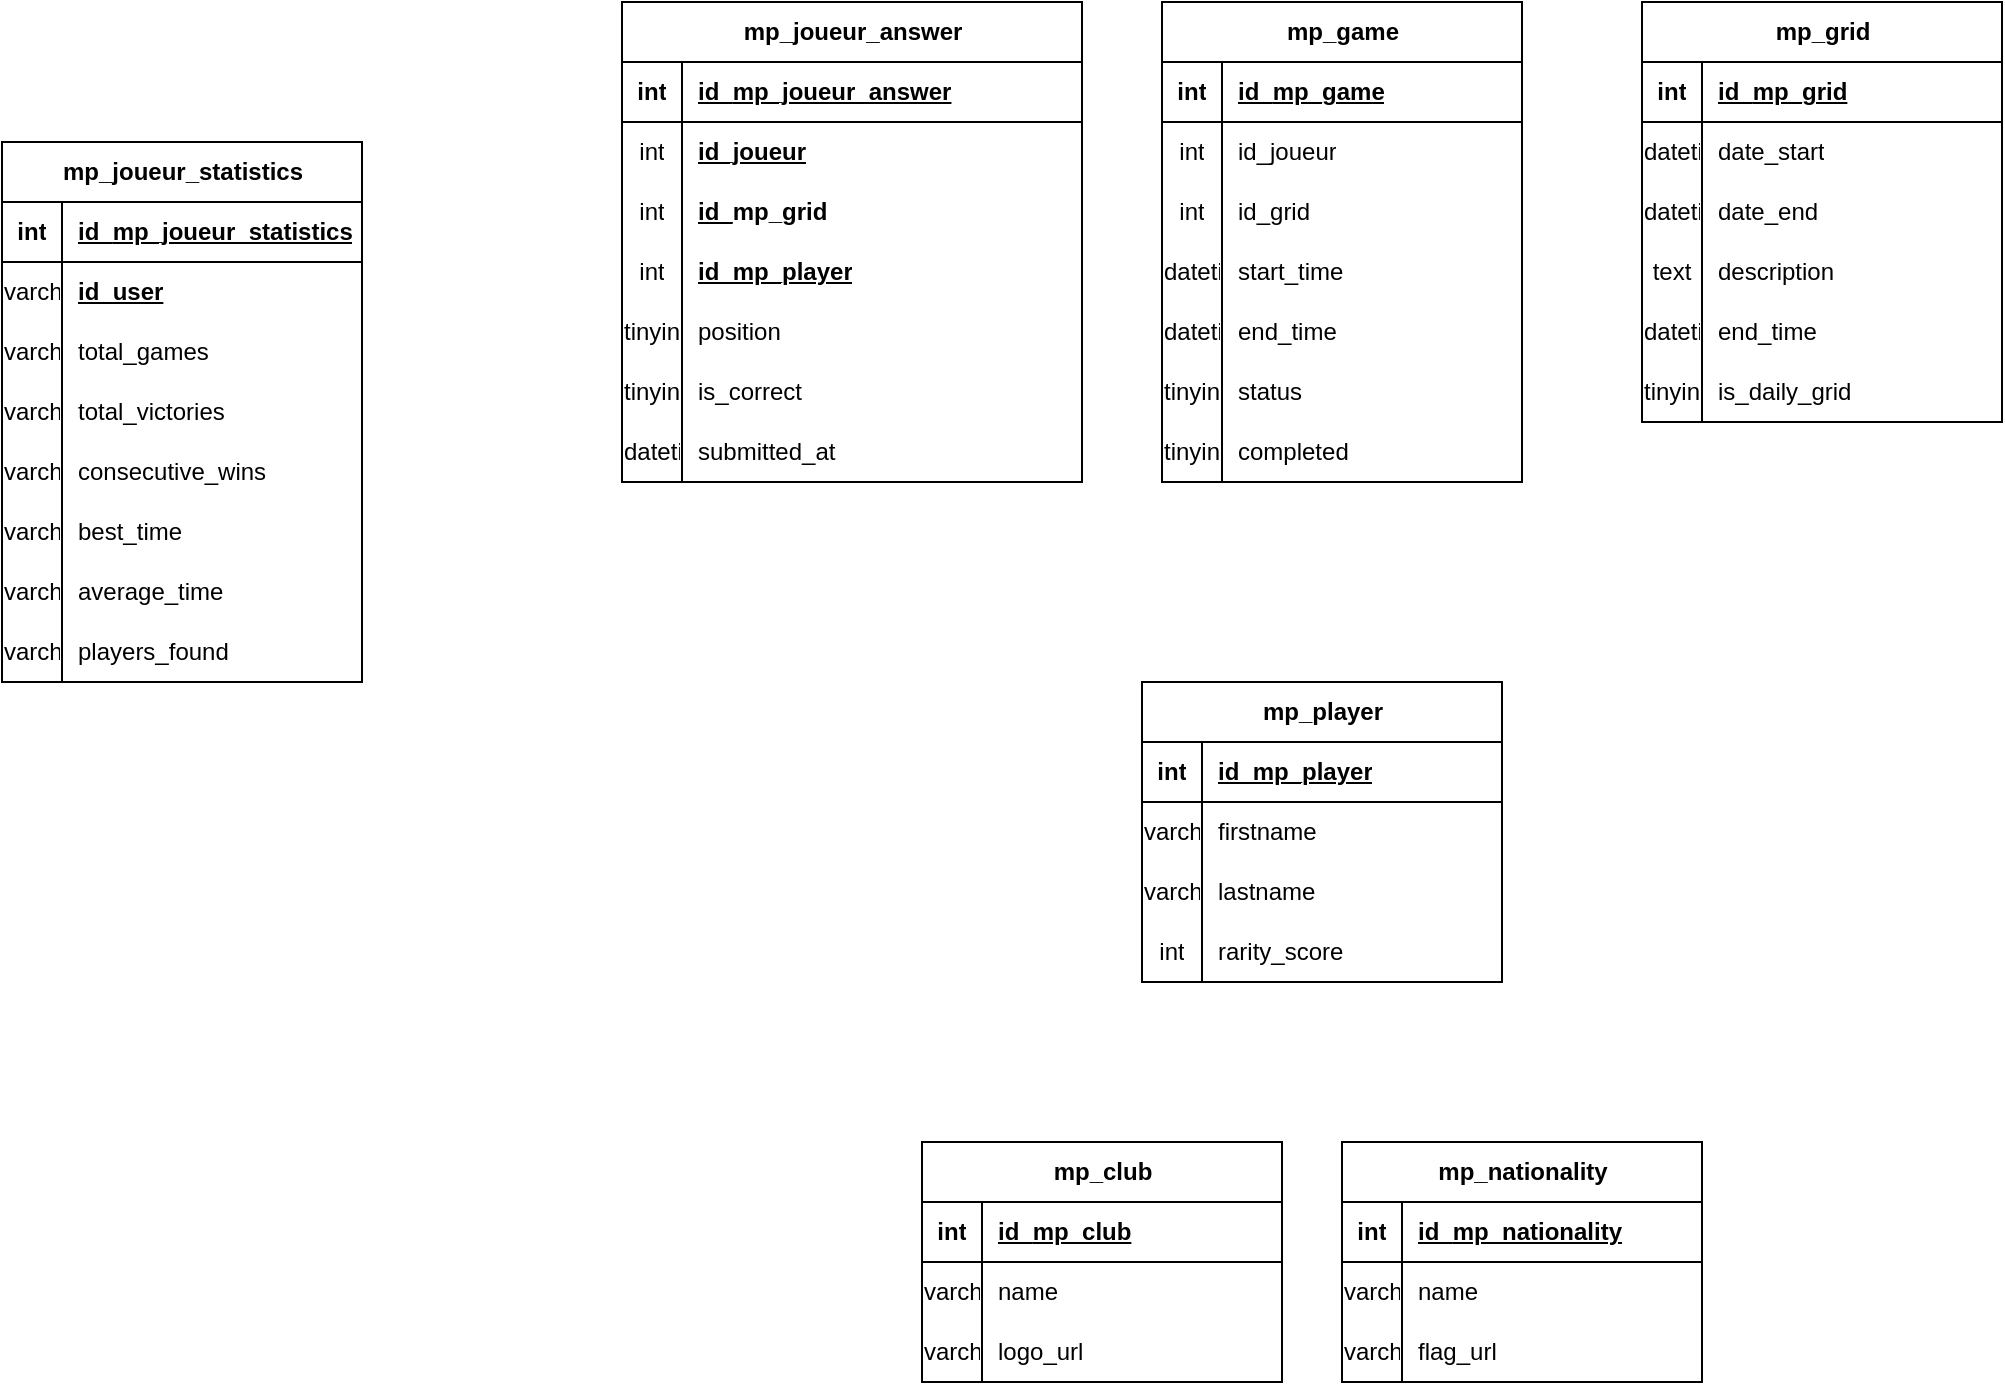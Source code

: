 <mxfile version="24.7.13">
  <diagram name="Page-1" id="q24-jg12IHlwKPN1F_l3">
    <mxGraphModel dx="2274" dy="2014" grid="1" gridSize="10" guides="1" tooltips="1" connect="1" arrows="1" fold="1" page="1" pageScale="1" pageWidth="827" pageHeight="1169" math="0" shadow="0">
      <root>
        <mxCell id="0" />
        <mxCell id="1" parent="0" />
        <mxCell id="ANk4Lu8roo9FtGZtijFO-15" value="mp_player" style="shape=table;startSize=30;container=1;collapsible=1;childLayout=tableLayout;fixedRows=1;rowLines=0;fontStyle=1;align=center;resizeLast=1;html=1;" parent="1" vertex="1">
          <mxGeometry x="190" y="190" width="180" height="150" as="geometry">
            <mxRectangle x="140" y="170" width="70" height="30" as="alternateBounds" />
          </mxGeometry>
        </mxCell>
        <mxCell id="ANk4Lu8roo9FtGZtijFO-16" value="" style="shape=tableRow;horizontal=0;startSize=0;swimlaneHead=0;swimlaneBody=0;fillColor=none;collapsible=0;dropTarget=0;points=[[0,0.5],[1,0.5]];portConstraint=eastwest;top=0;left=0;right=0;bottom=1;" parent="ANk4Lu8roo9FtGZtijFO-15" vertex="1">
          <mxGeometry y="30" width="180" height="30" as="geometry" />
        </mxCell>
        <mxCell id="ANk4Lu8roo9FtGZtijFO-17" value="int" style="shape=partialRectangle;connectable=0;fillColor=none;top=0;left=0;bottom=0;right=0;fontStyle=1;overflow=hidden;whiteSpace=wrap;html=1;" parent="ANk4Lu8roo9FtGZtijFO-16" vertex="1">
          <mxGeometry width="30" height="30" as="geometry">
            <mxRectangle width="30" height="30" as="alternateBounds" />
          </mxGeometry>
        </mxCell>
        <mxCell id="ANk4Lu8roo9FtGZtijFO-18" value="id_mp_player" style="shape=partialRectangle;connectable=0;fillColor=none;top=0;left=0;bottom=0;right=0;align=left;spacingLeft=6;fontStyle=5;overflow=hidden;whiteSpace=wrap;html=1;" parent="ANk4Lu8roo9FtGZtijFO-16" vertex="1">
          <mxGeometry x="30" width="150" height="30" as="geometry">
            <mxRectangle width="150" height="30" as="alternateBounds" />
          </mxGeometry>
        </mxCell>
        <mxCell id="ANk4Lu8roo9FtGZtijFO-19" value="" style="shape=tableRow;horizontal=0;startSize=0;swimlaneHead=0;swimlaneBody=0;fillColor=none;collapsible=0;dropTarget=0;points=[[0,0.5],[1,0.5]];portConstraint=eastwest;top=0;left=0;right=0;bottom=0;" parent="ANk4Lu8roo9FtGZtijFO-15" vertex="1">
          <mxGeometry y="60" width="180" height="30" as="geometry" />
        </mxCell>
        <mxCell id="ANk4Lu8roo9FtGZtijFO-20" value="varchar" style="shape=partialRectangle;connectable=0;fillColor=none;top=0;left=0;bottom=0;right=0;editable=1;overflow=hidden;whiteSpace=wrap;html=1;" parent="ANk4Lu8roo9FtGZtijFO-19" vertex="1">
          <mxGeometry width="30" height="30" as="geometry">
            <mxRectangle width="30" height="30" as="alternateBounds" />
          </mxGeometry>
        </mxCell>
        <mxCell id="ANk4Lu8roo9FtGZtijFO-21" value="firstname" style="shape=partialRectangle;connectable=0;fillColor=none;top=0;left=0;bottom=0;right=0;align=left;spacingLeft=6;overflow=hidden;whiteSpace=wrap;html=1;" parent="ANk4Lu8roo9FtGZtijFO-19" vertex="1">
          <mxGeometry x="30" width="150" height="30" as="geometry">
            <mxRectangle width="150" height="30" as="alternateBounds" />
          </mxGeometry>
        </mxCell>
        <mxCell id="ANk4Lu8roo9FtGZtijFO-22" value="" style="shape=tableRow;horizontal=0;startSize=0;swimlaneHead=0;swimlaneBody=0;fillColor=none;collapsible=0;dropTarget=0;points=[[0,0.5],[1,0.5]];portConstraint=eastwest;top=0;left=0;right=0;bottom=0;" parent="ANk4Lu8roo9FtGZtijFO-15" vertex="1">
          <mxGeometry y="90" width="180" height="30" as="geometry" />
        </mxCell>
        <mxCell id="ANk4Lu8roo9FtGZtijFO-23" value="varchar" style="shape=partialRectangle;connectable=0;fillColor=none;top=0;left=0;bottom=0;right=0;editable=1;overflow=hidden;whiteSpace=wrap;html=1;" parent="ANk4Lu8roo9FtGZtijFO-22" vertex="1">
          <mxGeometry width="30" height="30" as="geometry">
            <mxRectangle width="30" height="30" as="alternateBounds" />
          </mxGeometry>
        </mxCell>
        <mxCell id="ANk4Lu8roo9FtGZtijFO-24" value="lastname" style="shape=partialRectangle;connectable=0;fillColor=none;top=0;left=0;bottom=0;right=0;align=left;spacingLeft=6;overflow=hidden;whiteSpace=wrap;html=1;" parent="ANk4Lu8roo9FtGZtijFO-22" vertex="1">
          <mxGeometry x="30" width="150" height="30" as="geometry">
            <mxRectangle width="150" height="30" as="alternateBounds" />
          </mxGeometry>
        </mxCell>
        <mxCell id="ANk4Lu8roo9FtGZtijFO-25" value="" style="shape=tableRow;horizontal=0;startSize=0;swimlaneHead=0;swimlaneBody=0;fillColor=none;collapsible=0;dropTarget=0;points=[[0,0.5],[1,0.5]];portConstraint=eastwest;top=0;left=0;right=0;bottom=0;" parent="ANk4Lu8roo9FtGZtijFO-15" vertex="1">
          <mxGeometry y="120" width="180" height="30" as="geometry" />
        </mxCell>
        <mxCell id="ANk4Lu8roo9FtGZtijFO-26" value="int" style="shape=partialRectangle;connectable=0;fillColor=none;top=0;left=0;bottom=0;right=0;editable=1;overflow=hidden;whiteSpace=wrap;html=1;" parent="ANk4Lu8roo9FtGZtijFO-25" vertex="1">
          <mxGeometry width="30" height="30" as="geometry">
            <mxRectangle width="30" height="30" as="alternateBounds" />
          </mxGeometry>
        </mxCell>
        <mxCell id="ANk4Lu8roo9FtGZtijFO-27" value="rarity_score" style="shape=partialRectangle;connectable=0;fillColor=none;top=0;left=0;bottom=0;right=0;align=left;spacingLeft=6;overflow=hidden;whiteSpace=wrap;html=1;" parent="ANk4Lu8roo9FtGZtijFO-25" vertex="1">
          <mxGeometry x="30" width="150" height="30" as="geometry">
            <mxRectangle width="150" height="30" as="alternateBounds" />
          </mxGeometry>
        </mxCell>
        <mxCell id="ANk4Lu8roo9FtGZtijFO-28" value="mp_club" style="shape=table;startSize=30;container=1;collapsible=1;childLayout=tableLayout;fixedRows=1;rowLines=0;fontStyle=1;align=center;resizeLast=1;html=1;" parent="1" vertex="1">
          <mxGeometry x="80" y="420" width="180" height="120" as="geometry">
            <mxRectangle x="140" y="170" width="70" height="30" as="alternateBounds" />
          </mxGeometry>
        </mxCell>
        <mxCell id="ANk4Lu8roo9FtGZtijFO-29" value="" style="shape=tableRow;horizontal=0;startSize=0;swimlaneHead=0;swimlaneBody=0;fillColor=none;collapsible=0;dropTarget=0;points=[[0,0.5],[1,0.5]];portConstraint=eastwest;top=0;left=0;right=0;bottom=1;" parent="ANk4Lu8roo9FtGZtijFO-28" vertex="1">
          <mxGeometry y="30" width="180" height="30" as="geometry" />
        </mxCell>
        <mxCell id="ANk4Lu8roo9FtGZtijFO-30" value="int" style="shape=partialRectangle;connectable=0;fillColor=none;top=0;left=0;bottom=0;right=0;fontStyle=1;overflow=hidden;whiteSpace=wrap;html=1;" parent="ANk4Lu8roo9FtGZtijFO-29" vertex="1">
          <mxGeometry width="30" height="30" as="geometry">
            <mxRectangle width="30" height="30" as="alternateBounds" />
          </mxGeometry>
        </mxCell>
        <mxCell id="ANk4Lu8roo9FtGZtijFO-31" value="id_&lt;span style=&quot;text-align: center; text-wrap: nowrap;&quot;&gt;mp_club&lt;/span&gt;" style="shape=partialRectangle;connectable=0;fillColor=none;top=0;left=0;bottom=0;right=0;align=left;spacingLeft=6;fontStyle=5;overflow=hidden;whiteSpace=wrap;html=1;" parent="ANk4Lu8roo9FtGZtijFO-29" vertex="1">
          <mxGeometry x="30" width="150" height="30" as="geometry">
            <mxRectangle width="150" height="30" as="alternateBounds" />
          </mxGeometry>
        </mxCell>
        <mxCell id="ANk4Lu8roo9FtGZtijFO-32" value="" style="shape=tableRow;horizontal=0;startSize=0;swimlaneHead=0;swimlaneBody=0;fillColor=none;collapsible=0;dropTarget=0;points=[[0,0.5],[1,0.5]];portConstraint=eastwest;top=0;left=0;right=0;bottom=0;" parent="ANk4Lu8roo9FtGZtijFO-28" vertex="1">
          <mxGeometry y="60" width="180" height="30" as="geometry" />
        </mxCell>
        <mxCell id="ANk4Lu8roo9FtGZtijFO-33" value="varchar" style="shape=partialRectangle;connectable=0;fillColor=none;top=0;left=0;bottom=0;right=0;editable=1;overflow=hidden;whiteSpace=wrap;html=1;" parent="ANk4Lu8roo9FtGZtijFO-32" vertex="1">
          <mxGeometry width="30" height="30" as="geometry">
            <mxRectangle width="30" height="30" as="alternateBounds" />
          </mxGeometry>
        </mxCell>
        <mxCell id="ANk4Lu8roo9FtGZtijFO-34" value="name" style="shape=partialRectangle;connectable=0;fillColor=none;top=0;left=0;bottom=0;right=0;align=left;spacingLeft=6;overflow=hidden;whiteSpace=wrap;html=1;" parent="ANk4Lu8roo9FtGZtijFO-32" vertex="1">
          <mxGeometry x="30" width="150" height="30" as="geometry">
            <mxRectangle width="150" height="30" as="alternateBounds" />
          </mxGeometry>
        </mxCell>
        <mxCell id="ANk4Lu8roo9FtGZtijFO-35" value="" style="shape=tableRow;horizontal=0;startSize=0;swimlaneHead=0;swimlaneBody=0;fillColor=none;collapsible=0;dropTarget=0;points=[[0,0.5],[1,0.5]];portConstraint=eastwest;top=0;left=0;right=0;bottom=0;" parent="ANk4Lu8roo9FtGZtijFO-28" vertex="1">
          <mxGeometry y="90" width="180" height="30" as="geometry" />
        </mxCell>
        <mxCell id="ANk4Lu8roo9FtGZtijFO-36" value="varchar" style="shape=partialRectangle;connectable=0;fillColor=none;top=0;left=0;bottom=0;right=0;editable=1;overflow=hidden;whiteSpace=wrap;html=1;" parent="ANk4Lu8roo9FtGZtijFO-35" vertex="1">
          <mxGeometry width="30" height="30" as="geometry">
            <mxRectangle width="30" height="30" as="alternateBounds" />
          </mxGeometry>
        </mxCell>
        <mxCell id="ANk4Lu8roo9FtGZtijFO-37" value="logo_url" style="shape=partialRectangle;connectable=0;fillColor=none;top=0;left=0;bottom=0;right=0;align=left;spacingLeft=6;overflow=hidden;whiteSpace=wrap;html=1;" parent="ANk4Lu8roo9FtGZtijFO-35" vertex="1">
          <mxGeometry x="30" width="150" height="30" as="geometry">
            <mxRectangle width="150" height="30" as="alternateBounds" />
          </mxGeometry>
        </mxCell>
        <mxCell id="ANk4Lu8roo9FtGZtijFO-41" value="mp_nationality" style="shape=table;startSize=30;container=1;collapsible=1;childLayout=tableLayout;fixedRows=1;rowLines=0;fontStyle=1;align=center;resizeLast=1;html=1;" parent="1" vertex="1">
          <mxGeometry x="290" y="420" width="180" height="120" as="geometry">
            <mxRectangle x="140" y="170" width="70" height="30" as="alternateBounds" />
          </mxGeometry>
        </mxCell>
        <mxCell id="ANk4Lu8roo9FtGZtijFO-42" value="" style="shape=tableRow;horizontal=0;startSize=0;swimlaneHead=0;swimlaneBody=0;fillColor=none;collapsible=0;dropTarget=0;points=[[0,0.5],[1,0.5]];portConstraint=eastwest;top=0;left=0;right=0;bottom=1;" parent="ANk4Lu8roo9FtGZtijFO-41" vertex="1">
          <mxGeometry y="30" width="180" height="30" as="geometry" />
        </mxCell>
        <mxCell id="ANk4Lu8roo9FtGZtijFO-43" value="int" style="shape=partialRectangle;connectable=0;fillColor=none;top=0;left=0;bottom=0;right=0;fontStyle=1;overflow=hidden;whiteSpace=wrap;html=1;" parent="ANk4Lu8roo9FtGZtijFO-42" vertex="1">
          <mxGeometry width="30" height="30" as="geometry">
            <mxRectangle width="30" height="30" as="alternateBounds" />
          </mxGeometry>
        </mxCell>
        <mxCell id="ANk4Lu8roo9FtGZtijFO-44" value="id_&lt;span style=&quot;text-align: center; text-wrap: nowrap;&quot;&gt;mp_nationality&lt;/span&gt;" style="shape=partialRectangle;connectable=0;fillColor=none;top=0;left=0;bottom=0;right=0;align=left;spacingLeft=6;fontStyle=5;overflow=hidden;whiteSpace=wrap;html=1;" parent="ANk4Lu8roo9FtGZtijFO-42" vertex="1">
          <mxGeometry x="30" width="150" height="30" as="geometry">
            <mxRectangle width="150" height="30" as="alternateBounds" />
          </mxGeometry>
        </mxCell>
        <mxCell id="ANk4Lu8roo9FtGZtijFO-45" value="" style="shape=tableRow;horizontal=0;startSize=0;swimlaneHead=0;swimlaneBody=0;fillColor=none;collapsible=0;dropTarget=0;points=[[0,0.5],[1,0.5]];portConstraint=eastwest;top=0;left=0;right=0;bottom=0;" parent="ANk4Lu8roo9FtGZtijFO-41" vertex="1">
          <mxGeometry y="60" width="180" height="30" as="geometry" />
        </mxCell>
        <mxCell id="ANk4Lu8roo9FtGZtijFO-46" value="varchar" style="shape=partialRectangle;connectable=0;fillColor=none;top=0;left=0;bottom=0;right=0;editable=1;overflow=hidden;whiteSpace=wrap;html=1;" parent="ANk4Lu8roo9FtGZtijFO-45" vertex="1">
          <mxGeometry width="30" height="30" as="geometry">
            <mxRectangle width="30" height="30" as="alternateBounds" />
          </mxGeometry>
        </mxCell>
        <mxCell id="ANk4Lu8roo9FtGZtijFO-47" value="name" style="shape=partialRectangle;connectable=0;fillColor=none;top=0;left=0;bottom=0;right=0;align=left;spacingLeft=6;overflow=hidden;whiteSpace=wrap;html=1;" parent="ANk4Lu8roo9FtGZtijFO-45" vertex="1">
          <mxGeometry x="30" width="150" height="30" as="geometry">
            <mxRectangle width="150" height="30" as="alternateBounds" />
          </mxGeometry>
        </mxCell>
        <mxCell id="ANk4Lu8roo9FtGZtijFO-48" value="" style="shape=tableRow;horizontal=0;startSize=0;swimlaneHead=0;swimlaneBody=0;fillColor=none;collapsible=0;dropTarget=0;points=[[0,0.5],[1,0.5]];portConstraint=eastwest;top=0;left=0;right=0;bottom=0;" parent="ANk4Lu8roo9FtGZtijFO-41" vertex="1">
          <mxGeometry y="90" width="180" height="30" as="geometry" />
        </mxCell>
        <mxCell id="ANk4Lu8roo9FtGZtijFO-49" value="varchar" style="shape=partialRectangle;connectable=0;fillColor=none;top=0;left=0;bottom=0;right=0;editable=1;overflow=hidden;whiteSpace=wrap;html=1;" parent="ANk4Lu8roo9FtGZtijFO-48" vertex="1">
          <mxGeometry width="30" height="30" as="geometry">
            <mxRectangle width="30" height="30" as="alternateBounds" />
          </mxGeometry>
        </mxCell>
        <mxCell id="ANk4Lu8roo9FtGZtijFO-50" value="flag_url" style="shape=partialRectangle;connectable=0;fillColor=none;top=0;left=0;bottom=0;right=0;align=left;spacingLeft=6;overflow=hidden;whiteSpace=wrap;html=1;" parent="ANk4Lu8roo9FtGZtijFO-48" vertex="1">
          <mxGeometry x="30" width="150" height="30" as="geometry">
            <mxRectangle width="150" height="30" as="alternateBounds" />
          </mxGeometry>
        </mxCell>
        <mxCell id="ANk4Lu8roo9FtGZtijFO-51" value="mp_game" style="shape=table;startSize=30;container=1;collapsible=1;childLayout=tableLayout;fixedRows=1;rowLines=0;fontStyle=1;align=center;resizeLast=1;html=1;" parent="1" vertex="1">
          <mxGeometry x="200" y="-150" width="180" height="240" as="geometry">
            <mxRectangle x="140" y="170" width="70" height="30" as="alternateBounds" />
          </mxGeometry>
        </mxCell>
        <mxCell id="ANk4Lu8roo9FtGZtijFO-52" value="" style="shape=tableRow;horizontal=0;startSize=0;swimlaneHead=0;swimlaneBody=0;fillColor=none;collapsible=0;dropTarget=0;points=[[0,0.5],[1,0.5]];portConstraint=eastwest;top=0;left=0;right=0;bottom=1;" parent="ANk4Lu8roo9FtGZtijFO-51" vertex="1">
          <mxGeometry y="30" width="180" height="30" as="geometry" />
        </mxCell>
        <mxCell id="ANk4Lu8roo9FtGZtijFO-53" value="int" style="shape=partialRectangle;connectable=0;fillColor=none;top=0;left=0;bottom=0;right=0;fontStyle=1;overflow=hidden;whiteSpace=wrap;html=1;" parent="ANk4Lu8roo9FtGZtijFO-52" vertex="1">
          <mxGeometry width="30" height="30" as="geometry">
            <mxRectangle width="30" height="30" as="alternateBounds" />
          </mxGeometry>
        </mxCell>
        <mxCell id="ANk4Lu8roo9FtGZtijFO-54" value="id_&lt;span style=&quot;text-align: center; text-wrap: nowrap;&quot;&gt;mp_game&lt;/span&gt;" style="shape=partialRectangle;connectable=0;fillColor=none;top=0;left=0;bottom=0;right=0;align=left;spacingLeft=6;fontStyle=5;overflow=hidden;whiteSpace=wrap;html=1;" parent="ANk4Lu8roo9FtGZtijFO-52" vertex="1">
          <mxGeometry x="30" width="150" height="30" as="geometry">
            <mxRectangle width="150" height="30" as="alternateBounds" />
          </mxGeometry>
        </mxCell>
        <mxCell id="ANk4Lu8roo9FtGZtijFO-55" value="" style="shape=tableRow;horizontal=0;startSize=0;swimlaneHead=0;swimlaneBody=0;fillColor=none;collapsible=0;dropTarget=0;points=[[0,0.5],[1,0.5]];portConstraint=eastwest;top=0;left=0;right=0;bottom=0;" parent="ANk4Lu8roo9FtGZtijFO-51" vertex="1">
          <mxGeometry y="60" width="180" height="30" as="geometry" />
        </mxCell>
        <mxCell id="ANk4Lu8roo9FtGZtijFO-56" value="int" style="shape=partialRectangle;connectable=0;fillColor=none;top=0;left=0;bottom=0;right=0;editable=1;overflow=hidden;whiteSpace=wrap;html=1;" parent="ANk4Lu8roo9FtGZtijFO-55" vertex="1">
          <mxGeometry width="30" height="30" as="geometry">
            <mxRectangle width="30" height="30" as="alternateBounds" />
          </mxGeometry>
        </mxCell>
        <mxCell id="ANk4Lu8roo9FtGZtijFO-57" value="id_joueur" style="shape=partialRectangle;connectable=0;fillColor=none;top=0;left=0;bottom=0;right=0;align=left;spacingLeft=6;overflow=hidden;whiteSpace=wrap;html=1;" parent="ANk4Lu8roo9FtGZtijFO-55" vertex="1">
          <mxGeometry x="30" width="150" height="30" as="geometry">
            <mxRectangle width="150" height="30" as="alternateBounds" />
          </mxGeometry>
        </mxCell>
        <mxCell id="ANk4Lu8roo9FtGZtijFO-58" value="" style="shape=tableRow;horizontal=0;startSize=0;swimlaneHead=0;swimlaneBody=0;fillColor=none;collapsible=0;dropTarget=0;points=[[0,0.5],[1,0.5]];portConstraint=eastwest;top=0;left=0;right=0;bottom=0;" parent="ANk4Lu8roo9FtGZtijFO-51" vertex="1">
          <mxGeometry y="90" width="180" height="30" as="geometry" />
        </mxCell>
        <mxCell id="ANk4Lu8roo9FtGZtijFO-59" value="int" style="shape=partialRectangle;connectable=0;fillColor=none;top=0;left=0;bottom=0;right=0;editable=1;overflow=hidden;whiteSpace=wrap;html=1;" parent="ANk4Lu8roo9FtGZtijFO-58" vertex="1">
          <mxGeometry width="30" height="30" as="geometry">
            <mxRectangle width="30" height="30" as="alternateBounds" />
          </mxGeometry>
        </mxCell>
        <mxCell id="ANk4Lu8roo9FtGZtijFO-60" value="id_grid" style="shape=partialRectangle;connectable=0;fillColor=none;top=0;left=0;bottom=0;right=0;align=left;spacingLeft=6;overflow=hidden;whiteSpace=wrap;html=1;" parent="ANk4Lu8roo9FtGZtijFO-58" vertex="1">
          <mxGeometry x="30" width="150" height="30" as="geometry">
            <mxRectangle width="150" height="30" as="alternateBounds" />
          </mxGeometry>
        </mxCell>
        <mxCell id="ANk4Lu8roo9FtGZtijFO-61" value="" style="shape=tableRow;horizontal=0;startSize=0;swimlaneHead=0;swimlaneBody=0;fillColor=none;collapsible=0;dropTarget=0;points=[[0,0.5],[1,0.5]];portConstraint=eastwest;top=0;left=0;right=0;bottom=0;" parent="ANk4Lu8roo9FtGZtijFO-51" vertex="1">
          <mxGeometry y="120" width="180" height="30" as="geometry" />
        </mxCell>
        <mxCell id="ANk4Lu8roo9FtGZtijFO-62" value="datetime" style="shape=partialRectangle;connectable=0;fillColor=none;top=0;left=0;bottom=0;right=0;editable=1;overflow=hidden;whiteSpace=wrap;html=1;" parent="ANk4Lu8roo9FtGZtijFO-61" vertex="1">
          <mxGeometry width="30" height="30" as="geometry">
            <mxRectangle width="30" height="30" as="alternateBounds" />
          </mxGeometry>
        </mxCell>
        <mxCell id="ANk4Lu8roo9FtGZtijFO-63" value="start_time" style="shape=partialRectangle;connectable=0;fillColor=none;top=0;left=0;bottom=0;right=0;align=left;spacingLeft=6;overflow=hidden;whiteSpace=wrap;html=1;" parent="ANk4Lu8roo9FtGZtijFO-61" vertex="1">
          <mxGeometry x="30" width="150" height="30" as="geometry">
            <mxRectangle width="150" height="30" as="alternateBounds" />
          </mxGeometry>
        </mxCell>
        <mxCell id="ANk4Lu8roo9FtGZtijFO-64" value="" style="shape=tableRow;horizontal=0;startSize=0;swimlaneHead=0;swimlaneBody=0;fillColor=none;collapsible=0;dropTarget=0;points=[[0,0.5],[1,0.5]];portConstraint=eastwest;top=0;left=0;right=0;bottom=0;" parent="ANk4Lu8roo9FtGZtijFO-51" vertex="1">
          <mxGeometry y="150" width="180" height="30" as="geometry" />
        </mxCell>
        <mxCell id="ANk4Lu8roo9FtGZtijFO-65" value="datetime" style="shape=partialRectangle;connectable=0;fillColor=none;top=0;left=0;bottom=0;right=0;editable=1;overflow=hidden;whiteSpace=wrap;html=1;" parent="ANk4Lu8roo9FtGZtijFO-64" vertex="1">
          <mxGeometry width="30" height="30" as="geometry">
            <mxRectangle width="30" height="30" as="alternateBounds" />
          </mxGeometry>
        </mxCell>
        <mxCell id="ANk4Lu8roo9FtGZtijFO-66" value="end_time" style="shape=partialRectangle;connectable=0;fillColor=none;top=0;left=0;bottom=0;right=0;align=left;spacingLeft=6;overflow=hidden;whiteSpace=wrap;html=1;" parent="ANk4Lu8roo9FtGZtijFO-64" vertex="1">
          <mxGeometry x="30" width="150" height="30" as="geometry">
            <mxRectangle width="150" height="30" as="alternateBounds" />
          </mxGeometry>
        </mxCell>
        <mxCell id="ANk4Lu8roo9FtGZtijFO-67" value="" style="shape=tableRow;horizontal=0;startSize=0;swimlaneHead=0;swimlaneBody=0;fillColor=none;collapsible=0;dropTarget=0;points=[[0,0.5],[1,0.5]];portConstraint=eastwest;top=0;left=0;right=0;bottom=0;" parent="ANk4Lu8roo9FtGZtijFO-51" vertex="1">
          <mxGeometry y="180" width="180" height="30" as="geometry" />
        </mxCell>
        <mxCell id="ANk4Lu8roo9FtGZtijFO-68" value="tinyint" style="shape=partialRectangle;connectable=0;fillColor=none;top=0;left=0;bottom=0;right=0;editable=1;overflow=hidden;whiteSpace=wrap;html=1;" parent="ANk4Lu8roo9FtGZtijFO-67" vertex="1">
          <mxGeometry width="30" height="30" as="geometry">
            <mxRectangle width="30" height="30" as="alternateBounds" />
          </mxGeometry>
        </mxCell>
        <mxCell id="ANk4Lu8roo9FtGZtijFO-69" value="status" style="shape=partialRectangle;connectable=0;fillColor=none;top=0;left=0;bottom=0;right=0;align=left;spacingLeft=6;overflow=hidden;whiteSpace=wrap;html=1;" parent="ANk4Lu8roo9FtGZtijFO-67" vertex="1">
          <mxGeometry x="30" width="150" height="30" as="geometry">
            <mxRectangle width="150" height="30" as="alternateBounds" />
          </mxGeometry>
        </mxCell>
        <mxCell id="ANk4Lu8roo9FtGZtijFO-70" value="" style="shape=tableRow;horizontal=0;startSize=0;swimlaneHead=0;swimlaneBody=0;fillColor=none;collapsible=0;dropTarget=0;points=[[0,0.5],[1,0.5]];portConstraint=eastwest;top=0;left=0;right=0;bottom=0;" parent="ANk4Lu8roo9FtGZtijFO-51" vertex="1">
          <mxGeometry y="210" width="180" height="30" as="geometry" />
        </mxCell>
        <mxCell id="ANk4Lu8roo9FtGZtijFO-71" value="tinyint" style="shape=partialRectangle;connectable=0;fillColor=none;top=0;left=0;bottom=0;right=0;editable=1;overflow=hidden;whiteSpace=wrap;html=1;" parent="ANk4Lu8roo9FtGZtijFO-70" vertex="1">
          <mxGeometry width="30" height="30" as="geometry">
            <mxRectangle width="30" height="30" as="alternateBounds" />
          </mxGeometry>
        </mxCell>
        <mxCell id="ANk4Lu8roo9FtGZtijFO-72" value="completed" style="shape=partialRectangle;connectable=0;fillColor=none;top=0;left=0;bottom=0;right=0;align=left;spacingLeft=6;overflow=hidden;whiteSpace=wrap;html=1;" parent="ANk4Lu8roo9FtGZtijFO-70" vertex="1">
          <mxGeometry x="30" width="150" height="30" as="geometry">
            <mxRectangle width="150" height="30" as="alternateBounds" />
          </mxGeometry>
        </mxCell>
        <mxCell id="ANk4Lu8roo9FtGZtijFO-73" value="mp_grid" style="shape=table;startSize=30;container=1;collapsible=1;childLayout=tableLayout;fixedRows=1;rowLines=0;fontStyle=1;align=center;resizeLast=1;html=1;" parent="1" vertex="1">
          <mxGeometry x="440" y="-150" width="180" height="210" as="geometry">
            <mxRectangle x="140" y="170" width="70" height="30" as="alternateBounds" />
          </mxGeometry>
        </mxCell>
        <mxCell id="ANk4Lu8roo9FtGZtijFO-74" value="" style="shape=tableRow;horizontal=0;startSize=0;swimlaneHead=0;swimlaneBody=0;fillColor=none;collapsible=0;dropTarget=0;points=[[0,0.5],[1,0.5]];portConstraint=eastwest;top=0;left=0;right=0;bottom=1;" parent="ANk4Lu8roo9FtGZtijFO-73" vertex="1">
          <mxGeometry y="30" width="180" height="30" as="geometry" />
        </mxCell>
        <mxCell id="ANk4Lu8roo9FtGZtijFO-75" value="int" style="shape=partialRectangle;connectable=0;fillColor=none;top=0;left=0;bottom=0;right=0;fontStyle=1;overflow=hidden;whiteSpace=wrap;html=1;" parent="ANk4Lu8roo9FtGZtijFO-74" vertex="1">
          <mxGeometry width="30" height="30" as="geometry">
            <mxRectangle width="30" height="30" as="alternateBounds" />
          </mxGeometry>
        </mxCell>
        <mxCell id="ANk4Lu8roo9FtGZtijFO-76" value="id_&lt;span style=&quot;text-align: center; text-wrap: nowrap;&quot;&gt;mp_grid&lt;/span&gt;" style="shape=partialRectangle;connectable=0;fillColor=none;top=0;left=0;bottom=0;right=0;align=left;spacingLeft=6;fontStyle=5;overflow=hidden;whiteSpace=wrap;html=1;" parent="ANk4Lu8roo9FtGZtijFO-74" vertex="1">
          <mxGeometry x="30" width="150" height="30" as="geometry">
            <mxRectangle width="150" height="30" as="alternateBounds" />
          </mxGeometry>
        </mxCell>
        <mxCell id="ANk4Lu8roo9FtGZtijFO-77" value="" style="shape=tableRow;horizontal=0;startSize=0;swimlaneHead=0;swimlaneBody=0;fillColor=none;collapsible=0;dropTarget=0;points=[[0,0.5],[1,0.5]];portConstraint=eastwest;top=0;left=0;right=0;bottom=0;" parent="ANk4Lu8roo9FtGZtijFO-73" vertex="1">
          <mxGeometry y="60" width="180" height="30" as="geometry" />
        </mxCell>
        <mxCell id="ANk4Lu8roo9FtGZtijFO-78" value="datetime" style="shape=partialRectangle;connectable=0;fillColor=none;top=0;left=0;bottom=0;right=0;editable=1;overflow=hidden;whiteSpace=wrap;html=1;" parent="ANk4Lu8roo9FtGZtijFO-77" vertex="1">
          <mxGeometry width="30" height="30" as="geometry">
            <mxRectangle width="30" height="30" as="alternateBounds" />
          </mxGeometry>
        </mxCell>
        <mxCell id="ANk4Lu8roo9FtGZtijFO-79" value="date_start" style="shape=partialRectangle;connectable=0;fillColor=none;top=0;left=0;bottom=0;right=0;align=left;spacingLeft=6;overflow=hidden;whiteSpace=wrap;html=1;" parent="ANk4Lu8roo9FtGZtijFO-77" vertex="1">
          <mxGeometry x="30" width="150" height="30" as="geometry">
            <mxRectangle width="150" height="30" as="alternateBounds" />
          </mxGeometry>
        </mxCell>
        <mxCell id="ANk4Lu8roo9FtGZtijFO-80" value="" style="shape=tableRow;horizontal=0;startSize=0;swimlaneHead=0;swimlaneBody=0;fillColor=none;collapsible=0;dropTarget=0;points=[[0,0.5],[1,0.5]];portConstraint=eastwest;top=0;left=0;right=0;bottom=0;" parent="ANk4Lu8roo9FtGZtijFO-73" vertex="1">
          <mxGeometry y="90" width="180" height="30" as="geometry" />
        </mxCell>
        <mxCell id="ANk4Lu8roo9FtGZtijFO-81" value="datetime" style="shape=partialRectangle;connectable=0;fillColor=none;top=0;left=0;bottom=0;right=0;editable=1;overflow=hidden;whiteSpace=wrap;html=1;" parent="ANk4Lu8roo9FtGZtijFO-80" vertex="1">
          <mxGeometry width="30" height="30" as="geometry">
            <mxRectangle width="30" height="30" as="alternateBounds" />
          </mxGeometry>
        </mxCell>
        <mxCell id="ANk4Lu8roo9FtGZtijFO-82" value="date_end" style="shape=partialRectangle;connectable=0;fillColor=none;top=0;left=0;bottom=0;right=0;align=left;spacingLeft=6;overflow=hidden;whiteSpace=wrap;html=1;" parent="ANk4Lu8roo9FtGZtijFO-80" vertex="1">
          <mxGeometry x="30" width="150" height="30" as="geometry">
            <mxRectangle width="150" height="30" as="alternateBounds" />
          </mxGeometry>
        </mxCell>
        <mxCell id="ANk4Lu8roo9FtGZtijFO-83" value="" style="shape=tableRow;horizontal=0;startSize=0;swimlaneHead=0;swimlaneBody=0;fillColor=none;collapsible=0;dropTarget=0;points=[[0,0.5],[1,0.5]];portConstraint=eastwest;top=0;left=0;right=0;bottom=0;" parent="ANk4Lu8roo9FtGZtijFO-73" vertex="1">
          <mxGeometry y="120" width="180" height="30" as="geometry" />
        </mxCell>
        <mxCell id="ANk4Lu8roo9FtGZtijFO-84" value="text" style="shape=partialRectangle;connectable=0;fillColor=none;top=0;left=0;bottom=0;right=0;editable=1;overflow=hidden;whiteSpace=wrap;html=1;" parent="ANk4Lu8roo9FtGZtijFO-83" vertex="1">
          <mxGeometry width="30" height="30" as="geometry">
            <mxRectangle width="30" height="30" as="alternateBounds" />
          </mxGeometry>
        </mxCell>
        <mxCell id="ANk4Lu8roo9FtGZtijFO-85" value="description" style="shape=partialRectangle;connectable=0;fillColor=none;top=0;left=0;bottom=0;right=0;align=left;spacingLeft=6;overflow=hidden;whiteSpace=wrap;html=1;" parent="ANk4Lu8roo9FtGZtijFO-83" vertex="1">
          <mxGeometry x="30" width="150" height="30" as="geometry">
            <mxRectangle width="150" height="30" as="alternateBounds" />
          </mxGeometry>
        </mxCell>
        <mxCell id="ANk4Lu8roo9FtGZtijFO-86" value="" style="shape=tableRow;horizontal=0;startSize=0;swimlaneHead=0;swimlaneBody=0;fillColor=none;collapsible=0;dropTarget=0;points=[[0,0.5],[1,0.5]];portConstraint=eastwest;top=0;left=0;right=0;bottom=0;" parent="ANk4Lu8roo9FtGZtijFO-73" vertex="1">
          <mxGeometry y="150" width="180" height="30" as="geometry" />
        </mxCell>
        <mxCell id="ANk4Lu8roo9FtGZtijFO-87" value="datetime" style="shape=partialRectangle;connectable=0;fillColor=none;top=0;left=0;bottom=0;right=0;editable=1;overflow=hidden;whiteSpace=wrap;html=1;" parent="ANk4Lu8roo9FtGZtijFO-86" vertex="1">
          <mxGeometry width="30" height="30" as="geometry">
            <mxRectangle width="30" height="30" as="alternateBounds" />
          </mxGeometry>
        </mxCell>
        <mxCell id="ANk4Lu8roo9FtGZtijFO-88" value="end_time" style="shape=partialRectangle;connectable=0;fillColor=none;top=0;left=0;bottom=0;right=0;align=left;spacingLeft=6;overflow=hidden;whiteSpace=wrap;html=1;" parent="ANk4Lu8roo9FtGZtijFO-86" vertex="1">
          <mxGeometry x="30" width="150" height="30" as="geometry">
            <mxRectangle width="150" height="30" as="alternateBounds" />
          </mxGeometry>
        </mxCell>
        <mxCell id="VBk7NZBv4RFsw2HpZJ_a-1" value="" style="shape=tableRow;horizontal=0;startSize=0;swimlaneHead=0;swimlaneBody=0;fillColor=none;collapsible=0;dropTarget=0;points=[[0,0.5],[1,0.5]];portConstraint=eastwest;top=0;left=0;right=0;bottom=0;" vertex="1" parent="ANk4Lu8roo9FtGZtijFO-73">
          <mxGeometry y="180" width="180" height="30" as="geometry" />
        </mxCell>
        <mxCell id="VBk7NZBv4RFsw2HpZJ_a-2" value="tinyint" style="shape=partialRectangle;connectable=0;fillColor=none;top=0;left=0;bottom=0;right=0;editable=1;overflow=hidden;whiteSpace=wrap;html=1;" vertex="1" parent="VBk7NZBv4RFsw2HpZJ_a-1">
          <mxGeometry width="30" height="30" as="geometry">
            <mxRectangle width="30" height="30" as="alternateBounds" />
          </mxGeometry>
        </mxCell>
        <mxCell id="VBk7NZBv4RFsw2HpZJ_a-3" value="is_daily_grid" style="shape=partialRectangle;connectable=0;fillColor=none;top=0;left=0;bottom=0;right=0;align=left;spacingLeft=6;overflow=hidden;whiteSpace=wrap;html=1;" vertex="1" parent="VBk7NZBv4RFsw2HpZJ_a-1">
          <mxGeometry x="30" width="150" height="30" as="geometry">
            <mxRectangle width="150" height="30" as="alternateBounds" />
          </mxGeometry>
        </mxCell>
        <mxCell id="VBk7NZBv4RFsw2HpZJ_a-23" value="mp_joueur_answer" style="shape=table;startSize=30;container=1;collapsible=1;childLayout=tableLayout;fixedRows=1;rowLines=0;fontStyle=1;align=center;resizeLast=1;html=1;" vertex="1" parent="1">
          <mxGeometry x="-70" y="-150" width="230" height="240" as="geometry">
            <mxRectangle x="140" y="170" width="70" height="30" as="alternateBounds" />
          </mxGeometry>
        </mxCell>
        <mxCell id="VBk7NZBv4RFsw2HpZJ_a-24" value="" style="shape=tableRow;horizontal=0;startSize=0;swimlaneHead=0;swimlaneBody=0;fillColor=none;collapsible=0;dropTarget=0;points=[[0,0.5],[1,0.5]];portConstraint=eastwest;top=0;left=0;right=0;bottom=1;" vertex="1" parent="VBk7NZBv4RFsw2HpZJ_a-23">
          <mxGeometry y="30" width="230" height="30" as="geometry" />
        </mxCell>
        <mxCell id="VBk7NZBv4RFsw2HpZJ_a-25" value="int" style="shape=partialRectangle;connectable=0;fillColor=none;top=0;left=0;bottom=0;right=0;fontStyle=1;overflow=hidden;whiteSpace=wrap;html=1;" vertex="1" parent="VBk7NZBv4RFsw2HpZJ_a-24">
          <mxGeometry width="30" height="30" as="geometry">
            <mxRectangle width="30" height="30" as="alternateBounds" />
          </mxGeometry>
        </mxCell>
        <mxCell id="VBk7NZBv4RFsw2HpZJ_a-26" value="id_&lt;span style=&quot;text-align: center; text-wrap: nowrap;&quot;&gt;mp_joueur_answer&lt;/span&gt;" style="shape=partialRectangle;connectable=0;fillColor=none;top=0;left=0;bottom=0;right=0;align=left;spacingLeft=6;fontStyle=5;overflow=hidden;whiteSpace=wrap;html=1;" vertex="1" parent="VBk7NZBv4RFsw2HpZJ_a-24">
          <mxGeometry x="30" width="200" height="30" as="geometry">
            <mxRectangle width="200" height="30" as="alternateBounds" />
          </mxGeometry>
        </mxCell>
        <mxCell id="VBk7NZBv4RFsw2HpZJ_a-27" value="" style="shape=tableRow;horizontal=0;startSize=0;swimlaneHead=0;swimlaneBody=0;fillColor=none;collapsible=0;dropTarget=0;points=[[0,0.5],[1,0.5]];portConstraint=eastwest;top=0;left=0;right=0;bottom=0;" vertex="1" parent="VBk7NZBv4RFsw2HpZJ_a-23">
          <mxGeometry y="60" width="230" height="30" as="geometry" />
        </mxCell>
        <mxCell id="VBk7NZBv4RFsw2HpZJ_a-28" value="int" style="shape=partialRectangle;connectable=0;fillColor=none;top=0;left=0;bottom=0;right=0;editable=1;overflow=hidden;whiteSpace=wrap;html=1;" vertex="1" parent="VBk7NZBv4RFsw2HpZJ_a-27">
          <mxGeometry width="30" height="30" as="geometry">
            <mxRectangle width="30" height="30" as="alternateBounds" />
          </mxGeometry>
        </mxCell>
        <mxCell id="VBk7NZBv4RFsw2HpZJ_a-29" value="&lt;b&gt;&lt;u&gt;id_joueur&lt;/u&gt;&lt;/b&gt;" style="shape=partialRectangle;connectable=0;fillColor=none;top=0;left=0;bottom=0;right=0;align=left;spacingLeft=6;overflow=hidden;whiteSpace=wrap;html=1;" vertex="1" parent="VBk7NZBv4RFsw2HpZJ_a-27">
          <mxGeometry x="30" width="200" height="30" as="geometry">
            <mxRectangle width="200" height="30" as="alternateBounds" />
          </mxGeometry>
        </mxCell>
        <mxCell id="VBk7NZBv4RFsw2HpZJ_a-39" value="" style="shape=tableRow;horizontal=0;startSize=0;swimlaneHead=0;swimlaneBody=0;fillColor=none;collapsible=0;dropTarget=0;points=[[0,0.5],[1,0.5]];portConstraint=eastwest;top=0;left=0;right=0;bottom=0;" vertex="1" parent="VBk7NZBv4RFsw2HpZJ_a-23">
          <mxGeometry y="90" width="230" height="30" as="geometry" />
        </mxCell>
        <mxCell id="VBk7NZBv4RFsw2HpZJ_a-40" value="int" style="shape=partialRectangle;connectable=0;fillColor=none;top=0;left=0;bottom=0;right=0;editable=1;overflow=hidden;whiteSpace=wrap;html=1;" vertex="1" parent="VBk7NZBv4RFsw2HpZJ_a-39">
          <mxGeometry width="30" height="30" as="geometry">
            <mxRectangle width="30" height="30" as="alternateBounds" />
          </mxGeometry>
        </mxCell>
        <mxCell id="VBk7NZBv4RFsw2HpZJ_a-41" value="&lt;span style=&quot;text-decoration-line: underline; font-weight: 700;&quot;&gt;id_&lt;/span&gt;&lt;span style=&quot;text-wrap: nowrap; font-weight: 700; text-align: center;&quot;&gt;mp_grid&lt;/span&gt;" style="shape=partialRectangle;connectable=0;fillColor=none;top=0;left=0;bottom=0;right=0;align=left;spacingLeft=6;overflow=hidden;whiteSpace=wrap;html=1;" vertex="1" parent="VBk7NZBv4RFsw2HpZJ_a-39">
          <mxGeometry x="30" width="200" height="30" as="geometry">
            <mxRectangle width="200" height="30" as="alternateBounds" />
          </mxGeometry>
        </mxCell>
        <mxCell id="VBk7NZBv4RFsw2HpZJ_a-30" value="" style="shape=tableRow;horizontal=0;startSize=0;swimlaneHead=0;swimlaneBody=0;fillColor=none;collapsible=0;dropTarget=0;points=[[0,0.5],[1,0.5]];portConstraint=eastwest;top=0;left=0;right=0;bottom=0;" vertex="1" parent="VBk7NZBv4RFsw2HpZJ_a-23">
          <mxGeometry y="120" width="230" height="30" as="geometry" />
        </mxCell>
        <mxCell id="VBk7NZBv4RFsw2HpZJ_a-31" value="int" style="shape=partialRectangle;connectable=0;fillColor=none;top=0;left=0;bottom=0;right=0;editable=1;overflow=hidden;whiteSpace=wrap;html=1;" vertex="1" parent="VBk7NZBv4RFsw2HpZJ_a-30">
          <mxGeometry width="30" height="30" as="geometry">
            <mxRectangle width="30" height="30" as="alternateBounds" />
          </mxGeometry>
        </mxCell>
        <mxCell id="VBk7NZBv4RFsw2HpZJ_a-32" value="&lt;span style=&quot;font-weight: 700; text-decoration-line: underline;&quot;&gt;id_mp_player&lt;/span&gt;" style="shape=partialRectangle;connectable=0;fillColor=none;top=0;left=0;bottom=0;right=0;align=left;spacingLeft=6;overflow=hidden;whiteSpace=wrap;html=1;" vertex="1" parent="VBk7NZBv4RFsw2HpZJ_a-30">
          <mxGeometry x="30" width="200" height="30" as="geometry">
            <mxRectangle width="200" height="30" as="alternateBounds" />
          </mxGeometry>
        </mxCell>
        <mxCell id="VBk7NZBv4RFsw2HpZJ_a-33" value="" style="shape=tableRow;horizontal=0;startSize=0;swimlaneHead=0;swimlaneBody=0;fillColor=none;collapsible=0;dropTarget=0;points=[[0,0.5],[1,0.5]];portConstraint=eastwest;top=0;left=0;right=0;bottom=0;" vertex="1" parent="VBk7NZBv4RFsw2HpZJ_a-23">
          <mxGeometry y="150" width="230" height="30" as="geometry" />
        </mxCell>
        <mxCell id="VBk7NZBv4RFsw2HpZJ_a-34" value="tinyint" style="shape=partialRectangle;connectable=0;fillColor=none;top=0;left=0;bottom=0;right=0;editable=1;overflow=hidden;whiteSpace=wrap;html=1;" vertex="1" parent="VBk7NZBv4RFsw2HpZJ_a-33">
          <mxGeometry width="30" height="30" as="geometry">
            <mxRectangle width="30" height="30" as="alternateBounds" />
          </mxGeometry>
        </mxCell>
        <mxCell id="VBk7NZBv4RFsw2HpZJ_a-35" value="position" style="shape=partialRectangle;connectable=0;fillColor=none;top=0;left=0;bottom=0;right=0;align=left;spacingLeft=6;overflow=hidden;whiteSpace=wrap;html=1;" vertex="1" parent="VBk7NZBv4RFsw2HpZJ_a-33">
          <mxGeometry x="30" width="200" height="30" as="geometry">
            <mxRectangle width="200" height="30" as="alternateBounds" />
          </mxGeometry>
        </mxCell>
        <mxCell id="VBk7NZBv4RFsw2HpZJ_a-43" value="" style="shape=tableRow;horizontal=0;startSize=0;swimlaneHead=0;swimlaneBody=0;fillColor=none;collapsible=0;dropTarget=0;points=[[0,0.5],[1,0.5]];portConstraint=eastwest;top=0;left=0;right=0;bottom=0;" vertex="1" parent="VBk7NZBv4RFsw2HpZJ_a-23">
          <mxGeometry y="180" width="230" height="30" as="geometry" />
        </mxCell>
        <mxCell id="VBk7NZBv4RFsw2HpZJ_a-44" value="tinyint" style="shape=partialRectangle;connectable=0;fillColor=none;top=0;left=0;bottom=0;right=0;editable=1;overflow=hidden;whiteSpace=wrap;html=1;" vertex="1" parent="VBk7NZBv4RFsw2HpZJ_a-43">
          <mxGeometry width="30" height="30" as="geometry">
            <mxRectangle width="30" height="30" as="alternateBounds" />
          </mxGeometry>
        </mxCell>
        <mxCell id="VBk7NZBv4RFsw2HpZJ_a-45" value="is_correct" style="shape=partialRectangle;connectable=0;fillColor=none;top=0;left=0;bottom=0;right=0;align=left;spacingLeft=6;overflow=hidden;whiteSpace=wrap;html=1;" vertex="1" parent="VBk7NZBv4RFsw2HpZJ_a-43">
          <mxGeometry x="30" width="200" height="30" as="geometry">
            <mxRectangle width="200" height="30" as="alternateBounds" />
          </mxGeometry>
        </mxCell>
        <mxCell id="VBk7NZBv4RFsw2HpZJ_a-46" value="" style="shape=tableRow;horizontal=0;startSize=0;swimlaneHead=0;swimlaneBody=0;fillColor=none;collapsible=0;dropTarget=0;points=[[0,0.5],[1,0.5]];portConstraint=eastwest;top=0;left=0;right=0;bottom=0;" vertex="1" parent="VBk7NZBv4RFsw2HpZJ_a-23">
          <mxGeometry y="210" width="230" height="30" as="geometry" />
        </mxCell>
        <mxCell id="VBk7NZBv4RFsw2HpZJ_a-47" value="datetime" style="shape=partialRectangle;connectable=0;fillColor=none;top=0;left=0;bottom=0;right=0;editable=1;overflow=hidden;whiteSpace=wrap;html=1;" vertex="1" parent="VBk7NZBv4RFsw2HpZJ_a-46">
          <mxGeometry width="30" height="30" as="geometry">
            <mxRectangle width="30" height="30" as="alternateBounds" />
          </mxGeometry>
        </mxCell>
        <mxCell id="VBk7NZBv4RFsw2HpZJ_a-48" value="submitted_at" style="shape=partialRectangle;connectable=0;fillColor=none;top=0;left=0;bottom=0;right=0;align=left;spacingLeft=6;overflow=hidden;whiteSpace=wrap;html=1;" vertex="1" parent="VBk7NZBv4RFsw2HpZJ_a-46">
          <mxGeometry x="30" width="200" height="30" as="geometry">
            <mxRectangle width="200" height="30" as="alternateBounds" />
          </mxGeometry>
        </mxCell>
        <mxCell id="VBk7NZBv4RFsw2HpZJ_a-71" value="mp_joueur_statistics" style="shape=table;startSize=30;container=1;collapsible=1;childLayout=tableLayout;fixedRows=1;rowLines=0;fontStyle=1;align=center;resizeLast=1;html=1;" vertex="1" parent="1">
          <mxGeometry x="-380" y="-80" width="180" height="270" as="geometry">
            <mxRectangle x="140" y="170" width="70" height="30" as="alternateBounds" />
          </mxGeometry>
        </mxCell>
        <mxCell id="VBk7NZBv4RFsw2HpZJ_a-72" value="" style="shape=tableRow;horizontal=0;startSize=0;swimlaneHead=0;swimlaneBody=0;fillColor=none;collapsible=0;dropTarget=0;points=[[0,0.5],[1,0.5]];portConstraint=eastwest;top=0;left=0;right=0;bottom=1;" vertex="1" parent="VBk7NZBv4RFsw2HpZJ_a-71">
          <mxGeometry y="30" width="180" height="30" as="geometry" />
        </mxCell>
        <mxCell id="VBk7NZBv4RFsw2HpZJ_a-73" value="int" style="shape=partialRectangle;connectable=0;fillColor=none;top=0;left=0;bottom=0;right=0;fontStyle=1;overflow=hidden;whiteSpace=wrap;html=1;" vertex="1" parent="VBk7NZBv4RFsw2HpZJ_a-72">
          <mxGeometry width="30" height="30" as="geometry">
            <mxRectangle width="30" height="30" as="alternateBounds" />
          </mxGeometry>
        </mxCell>
        <mxCell id="VBk7NZBv4RFsw2HpZJ_a-74" value="id_&lt;span style=&quot;text-align: center; text-wrap: nowrap;&quot;&gt;mp_joueur_statistics&lt;/span&gt;" style="shape=partialRectangle;connectable=0;fillColor=none;top=0;left=0;bottom=0;right=0;align=left;spacingLeft=6;fontStyle=5;overflow=hidden;whiteSpace=wrap;html=1;" vertex="1" parent="VBk7NZBv4RFsw2HpZJ_a-72">
          <mxGeometry x="30" width="150" height="30" as="geometry">
            <mxRectangle width="150" height="30" as="alternateBounds" />
          </mxGeometry>
        </mxCell>
        <mxCell id="VBk7NZBv4RFsw2HpZJ_a-75" value="" style="shape=tableRow;horizontal=0;startSize=0;swimlaneHead=0;swimlaneBody=0;fillColor=none;collapsible=0;dropTarget=0;points=[[0,0.5],[1,0.5]];portConstraint=eastwest;top=0;left=0;right=0;bottom=0;" vertex="1" parent="VBk7NZBv4RFsw2HpZJ_a-71">
          <mxGeometry y="60" width="180" height="30" as="geometry" />
        </mxCell>
        <mxCell id="VBk7NZBv4RFsw2HpZJ_a-76" value="varchar" style="shape=partialRectangle;connectable=0;fillColor=none;top=0;left=0;bottom=0;right=0;editable=1;overflow=hidden;whiteSpace=wrap;html=1;" vertex="1" parent="VBk7NZBv4RFsw2HpZJ_a-75">
          <mxGeometry width="30" height="30" as="geometry">
            <mxRectangle width="30" height="30" as="alternateBounds" />
          </mxGeometry>
        </mxCell>
        <mxCell id="VBk7NZBv4RFsw2HpZJ_a-77" value="&lt;b&gt;&lt;u&gt;id_user&lt;/u&gt;&lt;/b&gt;" style="shape=partialRectangle;connectable=0;fillColor=none;top=0;left=0;bottom=0;right=0;align=left;spacingLeft=6;overflow=hidden;whiteSpace=wrap;html=1;" vertex="1" parent="VBk7NZBv4RFsw2HpZJ_a-75">
          <mxGeometry x="30" width="150" height="30" as="geometry">
            <mxRectangle width="150" height="30" as="alternateBounds" />
          </mxGeometry>
        </mxCell>
        <mxCell id="VBk7NZBv4RFsw2HpZJ_a-78" value="" style="shape=tableRow;horizontal=0;startSize=0;swimlaneHead=0;swimlaneBody=0;fillColor=none;collapsible=0;dropTarget=0;points=[[0,0.5],[1,0.5]];portConstraint=eastwest;top=0;left=0;right=0;bottom=0;" vertex="1" parent="VBk7NZBv4RFsw2HpZJ_a-71">
          <mxGeometry y="90" width="180" height="30" as="geometry" />
        </mxCell>
        <mxCell id="VBk7NZBv4RFsw2HpZJ_a-79" value="varchar" style="shape=partialRectangle;connectable=0;fillColor=none;top=0;left=0;bottom=0;right=0;editable=1;overflow=hidden;whiteSpace=wrap;html=1;" vertex="1" parent="VBk7NZBv4RFsw2HpZJ_a-78">
          <mxGeometry width="30" height="30" as="geometry">
            <mxRectangle width="30" height="30" as="alternateBounds" />
          </mxGeometry>
        </mxCell>
        <mxCell id="VBk7NZBv4RFsw2HpZJ_a-80" value="total_games" style="shape=partialRectangle;connectable=0;fillColor=none;top=0;left=0;bottom=0;right=0;align=left;spacingLeft=6;overflow=hidden;whiteSpace=wrap;html=1;" vertex="1" parent="VBk7NZBv4RFsw2HpZJ_a-78">
          <mxGeometry x="30" width="150" height="30" as="geometry">
            <mxRectangle width="150" height="30" as="alternateBounds" />
          </mxGeometry>
        </mxCell>
        <mxCell id="VBk7NZBv4RFsw2HpZJ_a-81" value="" style="shape=tableRow;horizontal=0;startSize=0;swimlaneHead=0;swimlaneBody=0;fillColor=none;collapsible=0;dropTarget=0;points=[[0,0.5],[1,0.5]];portConstraint=eastwest;top=0;left=0;right=0;bottom=0;" vertex="1" parent="VBk7NZBv4RFsw2HpZJ_a-71">
          <mxGeometry y="120" width="180" height="30" as="geometry" />
        </mxCell>
        <mxCell id="VBk7NZBv4RFsw2HpZJ_a-82" value="varchar" style="shape=partialRectangle;connectable=0;fillColor=none;top=0;left=0;bottom=0;right=0;editable=1;overflow=hidden;whiteSpace=wrap;html=1;" vertex="1" parent="VBk7NZBv4RFsw2HpZJ_a-81">
          <mxGeometry width="30" height="30" as="geometry">
            <mxRectangle width="30" height="30" as="alternateBounds" />
          </mxGeometry>
        </mxCell>
        <mxCell id="VBk7NZBv4RFsw2HpZJ_a-83" value="total_victories" style="shape=partialRectangle;connectable=0;fillColor=none;top=0;left=0;bottom=0;right=0;align=left;spacingLeft=6;overflow=hidden;whiteSpace=wrap;html=1;" vertex="1" parent="VBk7NZBv4RFsw2HpZJ_a-81">
          <mxGeometry x="30" width="150" height="30" as="geometry">
            <mxRectangle width="150" height="30" as="alternateBounds" />
          </mxGeometry>
        </mxCell>
        <mxCell id="VBk7NZBv4RFsw2HpZJ_a-84" value="" style="shape=tableRow;horizontal=0;startSize=0;swimlaneHead=0;swimlaneBody=0;fillColor=none;collapsible=0;dropTarget=0;points=[[0,0.5],[1,0.5]];portConstraint=eastwest;top=0;left=0;right=0;bottom=0;" vertex="1" parent="VBk7NZBv4RFsw2HpZJ_a-71">
          <mxGeometry y="150" width="180" height="30" as="geometry" />
        </mxCell>
        <mxCell id="VBk7NZBv4RFsw2HpZJ_a-85" value="varchar" style="shape=partialRectangle;connectable=0;fillColor=none;top=0;left=0;bottom=0;right=0;editable=1;overflow=hidden;whiteSpace=wrap;html=1;" vertex="1" parent="VBk7NZBv4RFsw2HpZJ_a-84">
          <mxGeometry width="30" height="30" as="geometry">
            <mxRectangle width="30" height="30" as="alternateBounds" />
          </mxGeometry>
        </mxCell>
        <mxCell id="VBk7NZBv4RFsw2HpZJ_a-86" value="consecutive_wins" style="shape=partialRectangle;connectable=0;fillColor=none;top=0;left=0;bottom=0;right=0;align=left;spacingLeft=6;overflow=hidden;whiteSpace=wrap;html=1;" vertex="1" parent="VBk7NZBv4RFsw2HpZJ_a-84">
          <mxGeometry x="30" width="150" height="30" as="geometry">
            <mxRectangle width="150" height="30" as="alternateBounds" />
          </mxGeometry>
        </mxCell>
        <mxCell id="VBk7NZBv4RFsw2HpZJ_a-87" value="" style="shape=tableRow;horizontal=0;startSize=0;swimlaneHead=0;swimlaneBody=0;fillColor=none;collapsible=0;dropTarget=0;points=[[0,0.5],[1,0.5]];portConstraint=eastwest;top=0;left=0;right=0;bottom=0;" vertex="1" parent="VBk7NZBv4RFsw2HpZJ_a-71">
          <mxGeometry y="180" width="180" height="30" as="geometry" />
        </mxCell>
        <mxCell id="VBk7NZBv4RFsw2HpZJ_a-88" value="varchar" style="shape=partialRectangle;connectable=0;fillColor=none;top=0;left=0;bottom=0;right=0;editable=1;overflow=hidden;whiteSpace=wrap;html=1;" vertex="1" parent="VBk7NZBv4RFsw2HpZJ_a-87">
          <mxGeometry width="30" height="30" as="geometry">
            <mxRectangle width="30" height="30" as="alternateBounds" />
          </mxGeometry>
        </mxCell>
        <mxCell id="VBk7NZBv4RFsw2HpZJ_a-89" value="best_time" style="shape=partialRectangle;connectable=0;fillColor=none;top=0;left=0;bottom=0;right=0;align=left;spacingLeft=6;overflow=hidden;whiteSpace=wrap;html=1;" vertex="1" parent="VBk7NZBv4RFsw2HpZJ_a-87">
          <mxGeometry x="30" width="150" height="30" as="geometry">
            <mxRectangle width="150" height="30" as="alternateBounds" />
          </mxGeometry>
        </mxCell>
        <mxCell id="VBk7NZBv4RFsw2HpZJ_a-90" value="" style="shape=tableRow;horizontal=0;startSize=0;swimlaneHead=0;swimlaneBody=0;fillColor=none;collapsible=0;dropTarget=0;points=[[0,0.5],[1,0.5]];portConstraint=eastwest;top=0;left=0;right=0;bottom=0;" vertex="1" parent="VBk7NZBv4RFsw2HpZJ_a-71">
          <mxGeometry y="210" width="180" height="30" as="geometry" />
        </mxCell>
        <mxCell id="VBk7NZBv4RFsw2HpZJ_a-91" value="varchar" style="shape=partialRectangle;connectable=0;fillColor=none;top=0;left=0;bottom=0;right=0;editable=1;overflow=hidden;whiteSpace=wrap;html=1;" vertex="1" parent="VBk7NZBv4RFsw2HpZJ_a-90">
          <mxGeometry width="30" height="30" as="geometry">
            <mxRectangle width="30" height="30" as="alternateBounds" />
          </mxGeometry>
        </mxCell>
        <mxCell id="VBk7NZBv4RFsw2HpZJ_a-92" value="average_time" style="shape=partialRectangle;connectable=0;fillColor=none;top=0;left=0;bottom=0;right=0;align=left;spacingLeft=6;overflow=hidden;whiteSpace=wrap;html=1;" vertex="1" parent="VBk7NZBv4RFsw2HpZJ_a-90">
          <mxGeometry x="30" width="150" height="30" as="geometry">
            <mxRectangle width="150" height="30" as="alternateBounds" />
          </mxGeometry>
        </mxCell>
        <mxCell id="VBk7NZBv4RFsw2HpZJ_a-93" value="" style="shape=tableRow;horizontal=0;startSize=0;swimlaneHead=0;swimlaneBody=0;fillColor=none;collapsible=0;dropTarget=0;points=[[0,0.5],[1,0.5]];portConstraint=eastwest;top=0;left=0;right=0;bottom=0;" vertex="1" parent="VBk7NZBv4RFsw2HpZJ_a-71">
          <mxGeometry y="240" width="180" height="30" as="geometry" />
        </mxCell>
        <mxCell id="VBk7NZBv4RFsw2HpZJ_a-94" value="varchar" style="shape=partialRectangle;connectable=0;fillColor=none;top=0;left=0;bottom=0;right=0;editable=1;overflow=hidden;whiteSpace=wrap;html=1;" vertex="1" parent="VBk7NZBv4RFsw2HpZJ_a-93">
          <mxGeometry width="30" height="30" as="geometry">
            <mxRectangle width="30" height="30" as="alternateBounds" />
          </mxGeometry>
        </mxCell>
        <mxCell id="VBk7NZBv4RFsw2HpZJ_a-95" value="players_found" style="shape=partialRectangle;connectable=0;fillColor=none;top=0;left=0;bottom=0;right=0;align=left;spacingLeft=6;overflow=hidden;whiteSpace=wrap;html=1;" vertex="1" parent="VBk7NZBv4RFsw2HpZJ_a-93">
          <mxGeometry x="30" width="150" height="30" as="geometry">
            <mxRectangle width="150" height="30" as="alternateBounds" />
          </mxGeometry>
        </mxCell>
      </root>
    </mxGraphModel>
  </diagram>
</mxfile>
